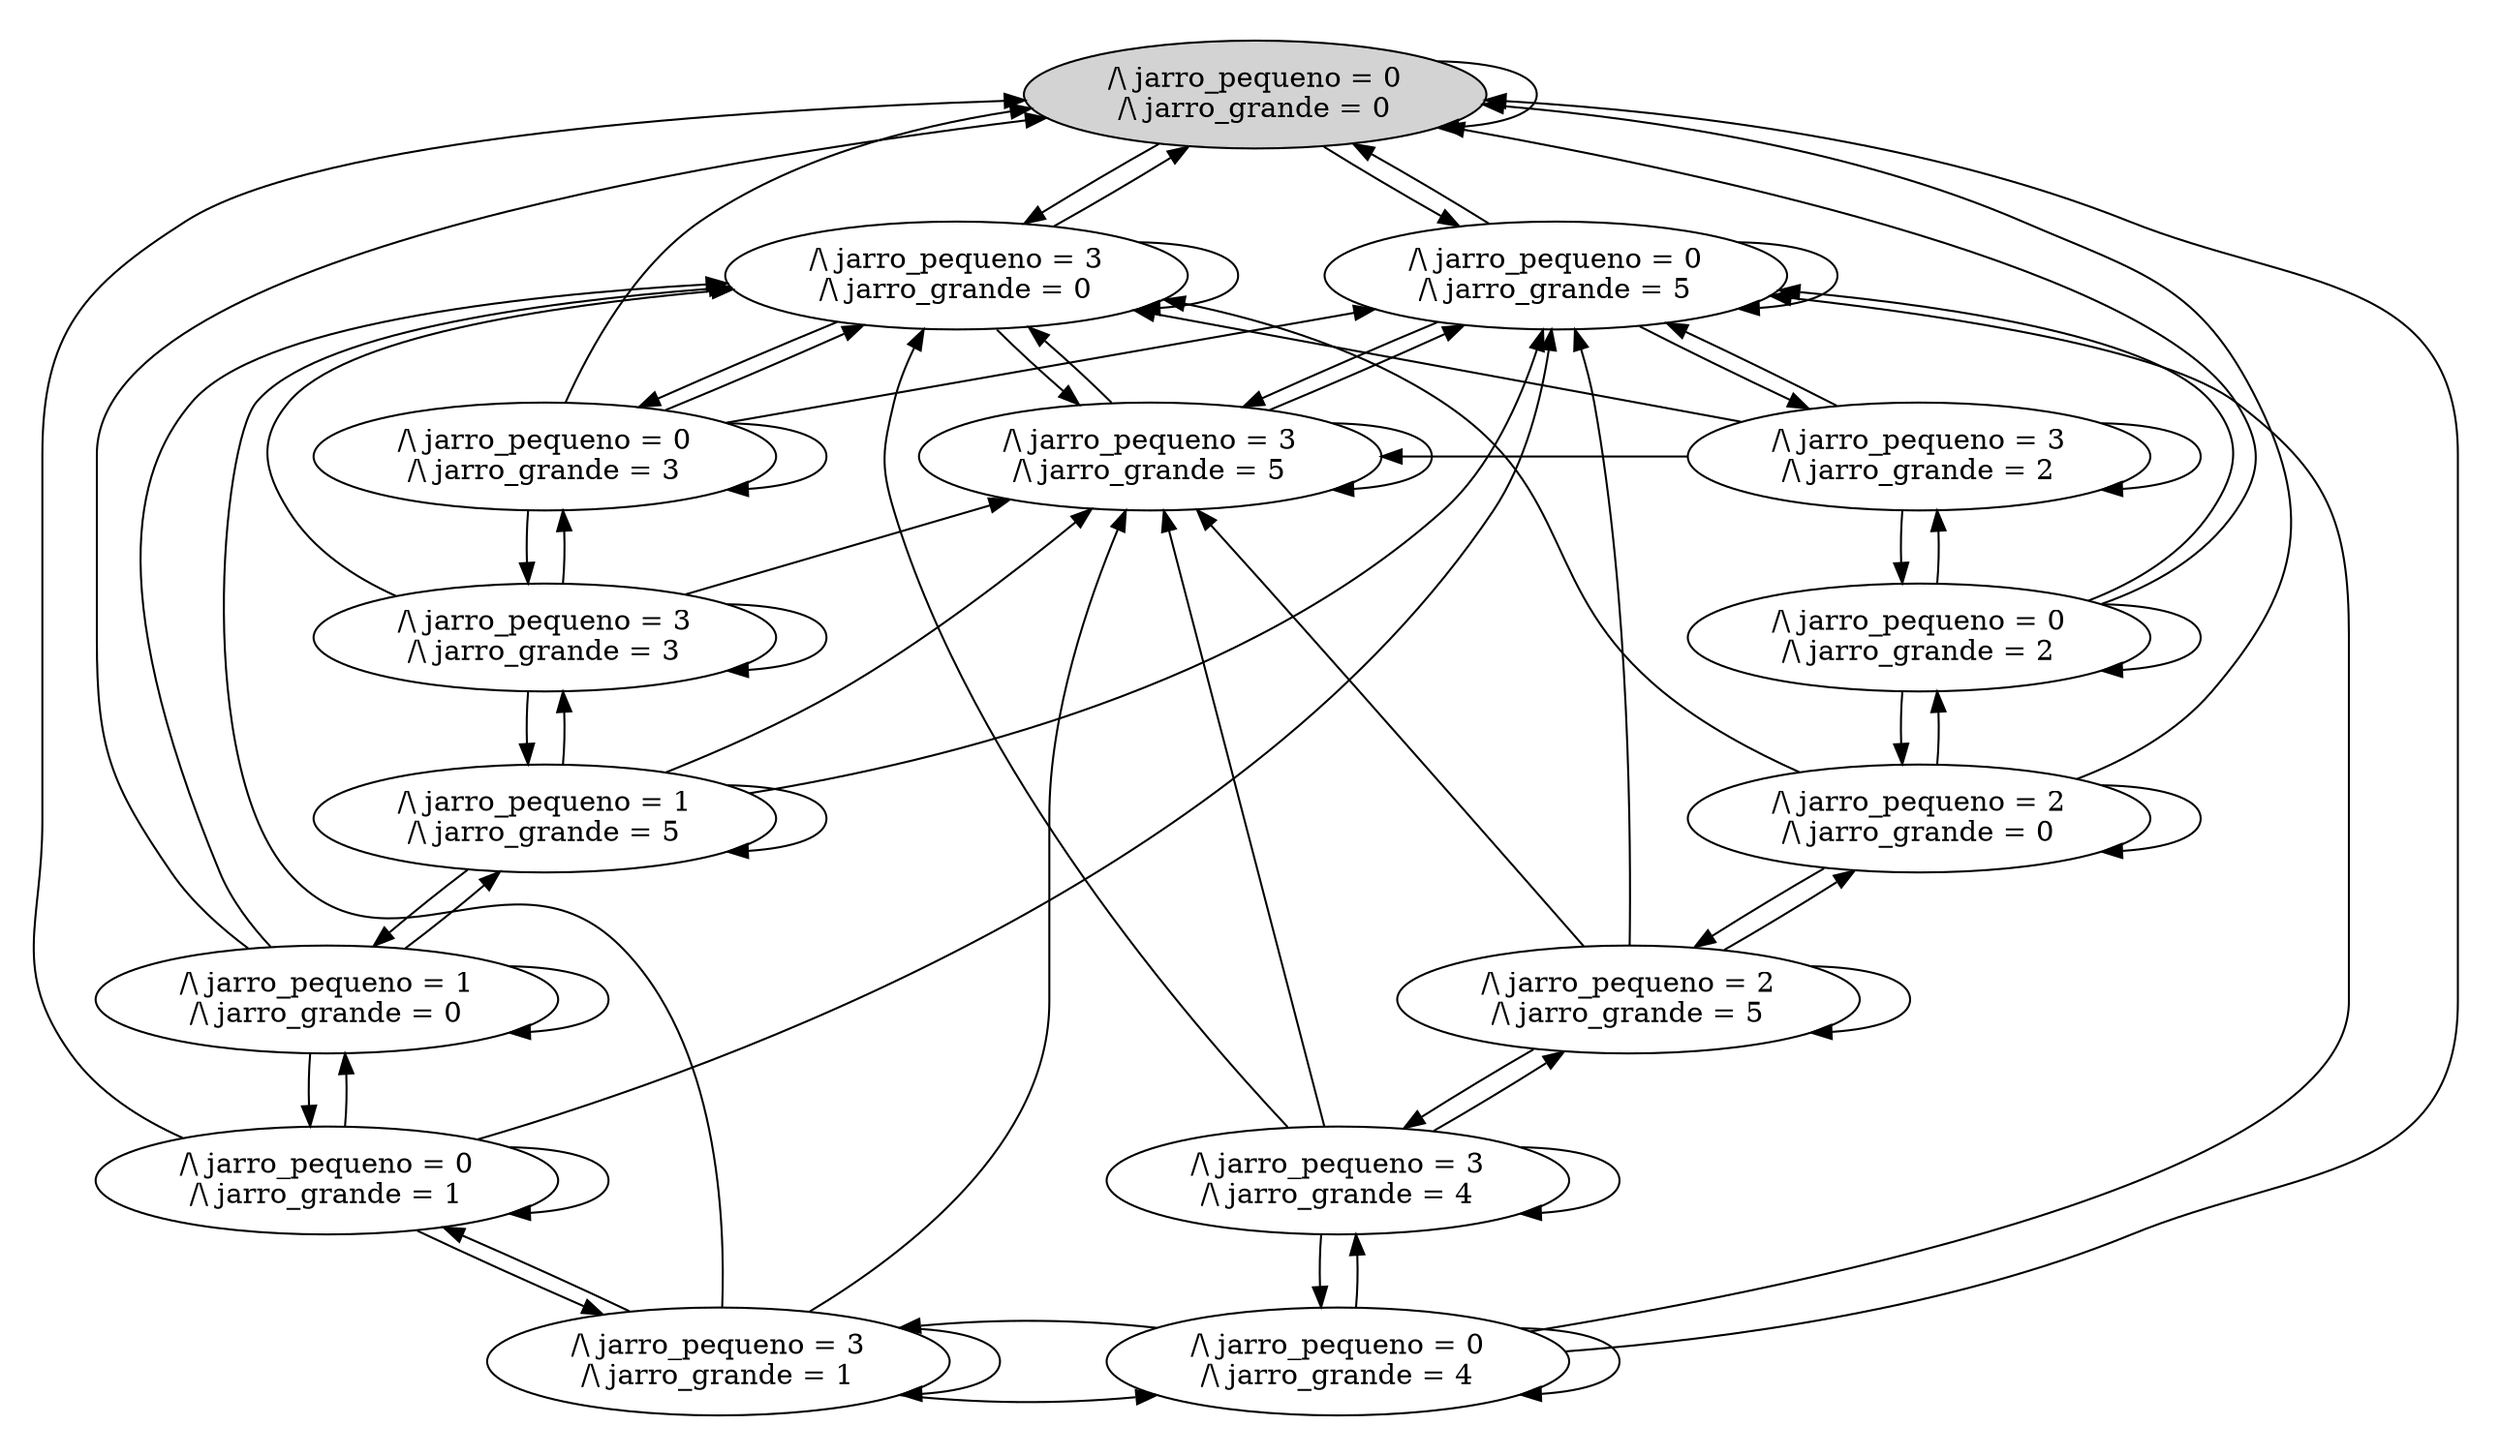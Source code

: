 strict digraph DiskGraph {
nodesep=0.35;
subgraph cluster_graph {
color="white";
-5484804798014709476 [label="/\\ jarro_pequeno = 0\n/\\ jarro_grande = 0",style = filled]
-5484804798014709476 -> -6903141547663845486 [label="",color="black",fontcolor="black"];
-6903141547663845486 [label="/\\ jarro_pequeno = 3\n/\\ jarro_grande = 0"];
-5484804798014709476 -> -3139966685307173636 [label="",color="black",fontcolor="black"];
-3139966685307173636 [label="/\\ jarro_pequeno = 0\n/\\ jarro_grande = 5"];
-5484804798014709476 -> -5484804798014709476 [label="",color="black",fontcolor="black"];
-5484804798014709476 -> -5484804798014709476 [label="",color="black",fontcolor="black"];
-5484804798014709476 -> -5484804798014709476 [label="",color="black",fontcolor="black"];
-5484804798014709476 -> -5484804798014709476 [label="",color="black",fontcolor="black"];
-6903141547663845486 -> -6903141547663845486 [label="",color="black",fontcolor="black"];
-6903141547663845486 -> -4053931664713403790 [label="",color="black",fontcolor="black"];
-4053931664713403790 [label="/\\ jarro_pequeno = 3\n/\\ jarro_grande = 5"];
-6903141547663845486 -> -5484804798014709476 [label="",color="black",fontcolor="black"];
-6903141547663845486 -> -6903141547663845486 [label="",color="black",fontcolor="black"];
-6903141547663845486 -> 5458270148537692363 [label="",color="black",fontcolor="black"];
5458270148537692363 [label="/\\ jarro_pequeno = 0\n/\\ jarro_grande = 3"];
-6903141547663845486 -> -6903141547663845486 [label="",color="black",fontcolor="black"];
-3139966685307173636 -> -4053931664713403790 [label="",color="black",fontcolor="black"];
-3139966685307173636 -> -3139966685307173636 [label="",color="black",fontcolor="black"];
-3139966685307173636 -> -3139966685307173636 [label="",color="black",fontcolor="black"];
-3139966685307173636 -> -5484804798014709476 [label="",color="black",fontcolor="black"];
-3139966685307173636 -> -3139966685307173636 [label="",color="black",fontcolor="black"];
-3139966685307173636 -> -3063024226093955969 [label="",color="black",fontcolor="black"];
-3063024226093955969 [label="/\\ jarro_pequeno = 3\n/\\ jarro_grande = 2"];
-4053931664713403790 -> -4053931664713403790 [label="",color="black",fontcolor="black"];
-4053931664713403790 -> -4053931664713403790 [label="",color="black",fontcolor="black"];
-4053931664713403790 -> -3139966685307173636 [label="",color="black",fontcolor="black"];
-4053931664713403790 -> -6903141547663845486 [label="",color="black",fontcolor="black"];
-4053931664713403790 -> -4053931664713403790 [label="",color="black",fontcolor="black"];
-4053931664713403790 -> -4053931664713403790 [label="",color="black",fontcolor="black"];
5458270148537692363 -> 6372234522398623301 [label="",color="black",fontcolor="black"];
6372234522398623301 [label="/\\ jarro_pequeno = 3\n/\\ jarro_grande = 3"];
5458270148537692363 -> -3139966685307173636 [label="",color="black",fontcolor="black"];
5458270148537692363 -> 5458270148537692363 [label="",color="black",fontcolor="black"];
5458270148537692363 -> -5484804798014709476 [label="",color="black",fontcolor="black"];
5458270148537692363 -> 5458270148537692363 [label="",color="black",fontcolor="black"];
5458270148537692363 -> -6903141547663845486 [label="",color="black",fontcolor="black"];
-3063024226093955969 -> -3063024226093955969 [label="",color="black",fontcolor="black"];
-3063024226093955969 -> -4053931664713403790 [label="",color="black",fontcolor="black"];
-3063024226093955969 -> -4130678271262510351 [label="",color="black",fontcolor="black"];
-4130678271262510351 [label="/\\ jarro_pequeno = 0\n/\\ jarro_grande = 2"];
-3063024226093955969 -> -6903141547663845486 [label="",color="black",fontcolor="black"];
-3063024226093955969 -> -3139966685307173636 [label="",color="black",fontcolor="black"];
-3063024226093955969 -> -3063024226093955969 [label="",color="black",fontcolor="black"];
6372234522398623301 -> 6372234522398623301 [label="",color="black",fontcolor="black"];
6372234522398623301 -> -4053931664713403790 [label="",color="black",fontcolor="black"];
6372234522398623301 -> 5458270148537692363 [label="",color="black",fontcolor="black"];
6372234522398623301 -> -6903141547663845486 [label="",color="black",fontcolor="black"];
6372234522398623301 -> -2676148449289922938 [label="",color="black",fontcolor="black"];
-2676148449289922938 [label="/\\ jarro_pequeno = 1\n/\\ jarro_grande = 5"];
6372234522398623301 -> 6372234522398623301 [label="",color="black",fontcolor="black"];
-4130678271262510351 -> -3063024226093955969 [label="",color="black",fontcolor="black"];
-4130678271262510351 -> -3139966685307173636 [label="",color="black",fontcolor="black"];
-4130678271262510351 -> -4130678271262510351 [label="",color="black",fontcolor="black"];
-4130678271262510351 -> -5484804798014709476 [label="",color="black",fontcolor="black"];
-4130678271262510351 -> -4130678271262510351 [label="",color="black",fontcolor="black"];
-4130678271262510351 -> -5871589370185021976 [label="",color="black",fontcolor="black"];
-5871589370185021976 [label="/\\ jarro_pequeno = 2\n/\\ jarro_grande = 0"];
-2676148449289922938 -> -4053931664713403790 [label="",color="black",fontcolor="black"];
-2676148449289922938 -> -2676148449289922938 [label="",color="black",fontcolor="black"];
-2676148449289922938 -> -3139966685307173636 [label="",color="black",fontcolor="black"];
-2676148449289922938 -> -4804497626813582490 [label="",color="black",fontcolor="black"];
-4804497626813582490 [label="/\\ jarro_pequeno = 1\n/\\ jarro_grande = 0"];
-2676148449289922938 -> -2676148449289922938 [label="",color="black",fontcolor="black"];
-2676148449289922938 -> 6372234522398623301 [label="",color="black",fontcolor="black"];
-5871589370185021976 -> -6903141547663845486 [label="",color="black",fontcolor="black"];
-5871589370185021976 -> -3959372824750809080 [label="",color="black",fontcolor="black"];
-3959372824750809080 [label="/\\ jarro_pequeno = 2\n/\\ jarro_grande = 5"];
-5871589370185021976 -> -5484804798014709476 [label="",color="black",fontcolor="black"];
-5871589370185021976 -> -5871589370185021976 [label="",color="black",fontcolor="black"];
-5871589370185021976 -> -4130678271262510351 [label="",color="black",fontcolor="black"];
-5871589370185021976 -> -5871589370185021976 [label="",color="black",fontcolor="black"];
-4804497626813582490 -> -6903141547663845486 [label="",color="black",fontcolor="black"];
-4804497626813582490 -> -2676148449289922938 [label="",color="black",fontcolor="black"];
-4804497626813582490 -> -5484804798014709476 [label="",color="black",fontcolor="black"];
-4804497626813582490 -> -4804497626813582490 [label="",color="black",fontcolor="black"];
-4804497626813582490 -> 4535482304481829670 [label="",color="black",fontcolor="black"];
4535482304481829670 [label="/\\ jarro_pequeno = 0\n/\\ jarro_grande = 1"];
-4804497626813582490 -> -4804497626813582490 [label="",color="black",fontcolor="black"];
-3959372824750809080 -> -4053931664713403790 [label="",color="black",fontcolor="black"];
-3959372824750809080 -> -3959372824750809080 [label="",color="black",fontcolor="black"];
-3959372824750809080 -> -3139966685307173636 [label="",color="black",fontcolor="black"];
-3959372824750809080 -> -5871589370185021976 [label="",color="black",fontcolor="black"];
-3959372824750809080 -> -3959372824750809080 [label="",color="black",fontcolor="black"];
-3959372824750809080 -> 5381450370688004168 [label="",color="black",fontcolor="black"];
5381450370688004168 [label="/\\ jarro_pequeno = 3\n/\\ jarro_grande = 4"];
4535482304481829670 -> 3251695063285994920 [label="",color="black",fontcolor="black"];
3251695063285994920 [label="/\\ jarro_pequeno = 3\n/\\ jarro_grande = 1"];
4535482304481829670 -> -3139966685307173636 [label="",color="black",fontcolor="black"];
4535482304481829670 -> 4535482304481829670 [label="",color="black",fontcolor="black"];
4535482304481829670 -> -5484804798014709476 [label="",color="black",fontcolor="black"];
4535482304481829670 -> 4535482304481829670 [label="",color="black",fontcolor="black"];
4535482304481829670 -> -4804497626813582490 [label="",color="black",fontcolor="black"];
5381450370688004168 -> 5381450370688004168 [label="",color="black",fontcolor="black"];
5381450370688004168 -> -4053931664713403790 [label="",color="black",fontcolor="black"];
5381450370688004168 -> 6449105013082457798 [label="",color="black",fontcolor="black"];
6449105013082457798 [label="/\\ jarro_pequeno = 0\n/\\ jarro_grande = 4"];
5381450370688004168 -> -6903141547663845486 [label="",color="black",fontcolor="black"];
5381450370688004168 -> -3959372824750809080 [label="",color="black",fontcolor="black"];
5381450370688004168 -> 5381450370688004168 [label="",color="black",fontcolor="black"];
3251695063285994920 -> 3251695063285994920 [label="",color="black",fontcolor="black"];
3251695063285994920 -> -4053931664713403790 [label="",color="black",fontcolor="black"];
3251695063285994920 -> 4535482304481829670 [label="",color="black",fontcolor="black"];
3251695063285994920 -> -6903141547663845486 [label="",color="black",fontcolor="black"];
3251695063285994920 -> 6449105013082457798 [label="",color="black",fontcolor="black"];
3251695063285994920 -> 3251695063285994920 [label="",color="black",fontcolor="black"];
6449105013082457798 -> 5381450370688004168 [label="",color="black",fontcolor="black"];
6449105013082457798 -> -3139966685307173636 [label="",color="black",fontcolor="black"];
6449105013082457798 -> 6449105013082457798 [label="",color="black",fontcolor="black"];
6449105013082457798 -> -5484804798014709476 [label="",color="black",fontcolor="black"];
6449105013082457798 -> 6449105013082457798 [label="",color="black",fontcolor="black"];
6449105013082457798 -> 3251695063285994920 [label="",color="black",fontcolor="black"];
{rank = same; -5484804798014709476;}
{rank = same; -6903141547663845486;-3139966685307173636;}
{rank = same; -4053931664713403790;-3063024226093955969;5458270148537692363;}
{rank = same; -4130678271262510351;6372234522398623301;}
{rank = same; -5871589370185021976;-2676148449289922938;}
{rank = same; -3959372824750809080;-4804497626813582490;}
{rank = same; 4535482304481829670;5381450370688004168;}
{rank = same; 6449105013082457798;3251695063285994920;}
}
}